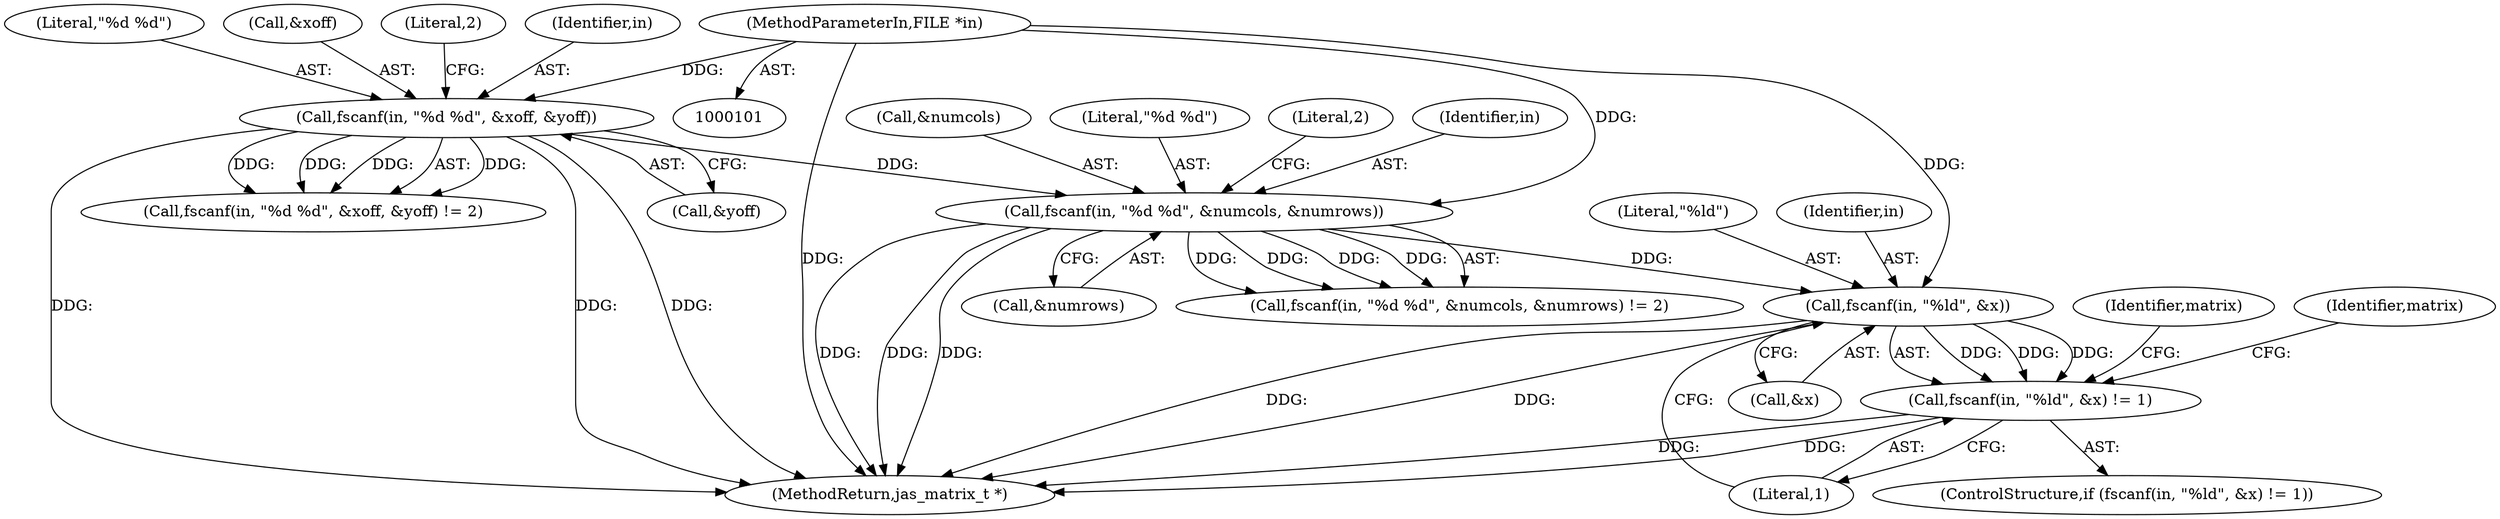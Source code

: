 digraph "1_jasper_d42b2388f7f8e0332c846675133acea151fc557a_28@API" {
"1000187" [label="(Call,fscanf(in, \"%ld\", &x))"];
"1000126" [label="(Call,fscanf(in, \"%d %d\", &numcols, &numrows))"];
"1000114" [label="(Call,fscanf(in, \"%d %d\", &xoff, &yoff))"];
"1000102" [label="(MethodParameterIn,FILE *in)"];
"1000186" [label="(Call,fscanf(in, \"%ld\", &x) != 1)"];
"1000129" [label="(Call,&numcols)"];
"1000189" [label="(Literal,\"%ld\")"];
"1000125" [label="(Call,fscanf(in, \"%d %d\", &numcols, &numrows) != 2)"];
"1000195" [label="(Identifier,matrix)"];
"1000115" [label="(Identifier,in)"];
"1000207" [label="(MethodReturn,jas_matrix_t *)"];
"1000131" [label="(Call,&numrows)"];
"1000186" [label="(Call,fscanf(in, \"%ld\", &x) != 1)"];
"1000116" [label="(Literal,\"%d %d\")"];
"1000128" [label="(Literal,\"%d %d\")"];
"1000119" [label="(Call,&yoff)"];
"1000133" [label="(Literal,2)"];
"1000187" [label="(Call,fscanf(in, \"%ld\", &x))"];
"1000126" [label="(Call,fscanf(in, \"%d %d\", &numcols, &numrows))"];
"1000192" [label="(Literal,1)"];
"1000188" [label="(Identifier,in)"];
"1000117" [label="(Call,&xoff)"];
"1000121" [label="(Literal,2)"];
"1000190" [label="(Call,&x)"];
"1000185" [label="(ControlStructure,if (fscanf(in, \"%ld\", &x) != 1))"];
"1000102" [label="(MethodParameterIn,FILE *in)"];
"1000114" [label="(Call,fscanf(in, \"%d %d\", &xoff, &yoff))"];
"1000199" [label="(Identifier,matrix)"];
"1000127" [label="(Identifier,in)"];
"1000113" [label="(Call,fscanf(in, \"%d %d\", &xoff, &yoff) != 2)"];
"1000187" -> "1000186"  [label="AST: "];
"1000187" -> "1000190"  [label="CFG: "];
"1000188" -> "1000187"  [label="AST: "];
"1000189" -> "1000187"  [label="AST: "];
"1000190" -> "1000187"  [label="AST: "];
"1000192" -> "1000187"  [label="CFG: "];
"1000187" -> "1000207"  [label="DDG: "];
"1000187" -> "1000207"  [label="DDG: "];
"1000187" -> "1000186"  [label="DDG: "];
"1000187" -> "1000186"  [label="DDG: "];
"1000187" -> "1000186"  [label="DDG: "];
"1000126" -> "1000187"  [label="DDG: "];
"1000102" -> "1000187"  [label="DDG: "];
"1000126" -> "1000125"  [label="AST: "];
"1000126" -> "1000131"  [label="CFG: "];
"1000127" -> "1000126"  [label="AST: "];
"1000128" -> "1000126"  [label="AST: "];
"1000129" -> "1000126"  [label="AST: "];
"1000131" -> "1000126"  [label="AST: "];
"1000133" -> "1000126"  [label="CFG: "];
"1000126" -> "1000207"  [label="DDG: "];
"1000126" -> "1000207"  [label="DDG: "];
"1000126" -> "1000207"  [label="DDG: "];
"1000126" -> "1000125"  [label="DDG: "];
"1000126" -> "1000125"  [label="DDG: "];
"1000126" -> "1000125"  [label="DDG: "];
"1000126" -> "1000125"  [label="DDG: "];
"1000114" -> "1000126"  [label="DDG: "];
"1000102" -> "1000126"  [label="DDG: "];
"1000114" -> "1000113"  [label="AST: "];
"1000114" -> "1000119"  [label="CFG: "];
"1000115" -> "1000114"  [label="AST: "];
"1000116" -> "1000114"  [label="AST: "];
"1000117" -> "1000114"  [label="AST: "];
"1000119" -> "1000114"  [label="AST: "];
"1000121" -> "1000114"  [label="CFG: "];
"1000114" -> "1000207"  [label="DDG: "];
"1000114" -> "1000207"  [label="DDG: "];
"1000114" -> "1000207"  [label="DDG: "];
"1000114" -> "1000113"  [label="DDG: "];
"1000114" -> "1000113"  [label="DDG: "];
"1000114" -> "1000113"  [label="DDG: "];
"1000114" -> "1000113"  [label="DDG: "];
"1000102" -> "1000114"  [label="DDG: "];
"1000102" -> "1000101"  [label="AST: "];
"1000102" -> "1000207"  [label="DDG: "];
"1000186" -> "1000185"  [label="AST: "];
"1000186" -> "1000192"  [label="CFG: "];
"1000192" -> "1000186"  [label="AST: "];
"1000195" -> "1000186"  [label="CFG: "];
"1000199" -> "1000186"  [label="CFG: "];
"1000186" -> "1000207"  [label="DDG: "];
"1000186" -> "1000207"  [label="DDG: "];
}
